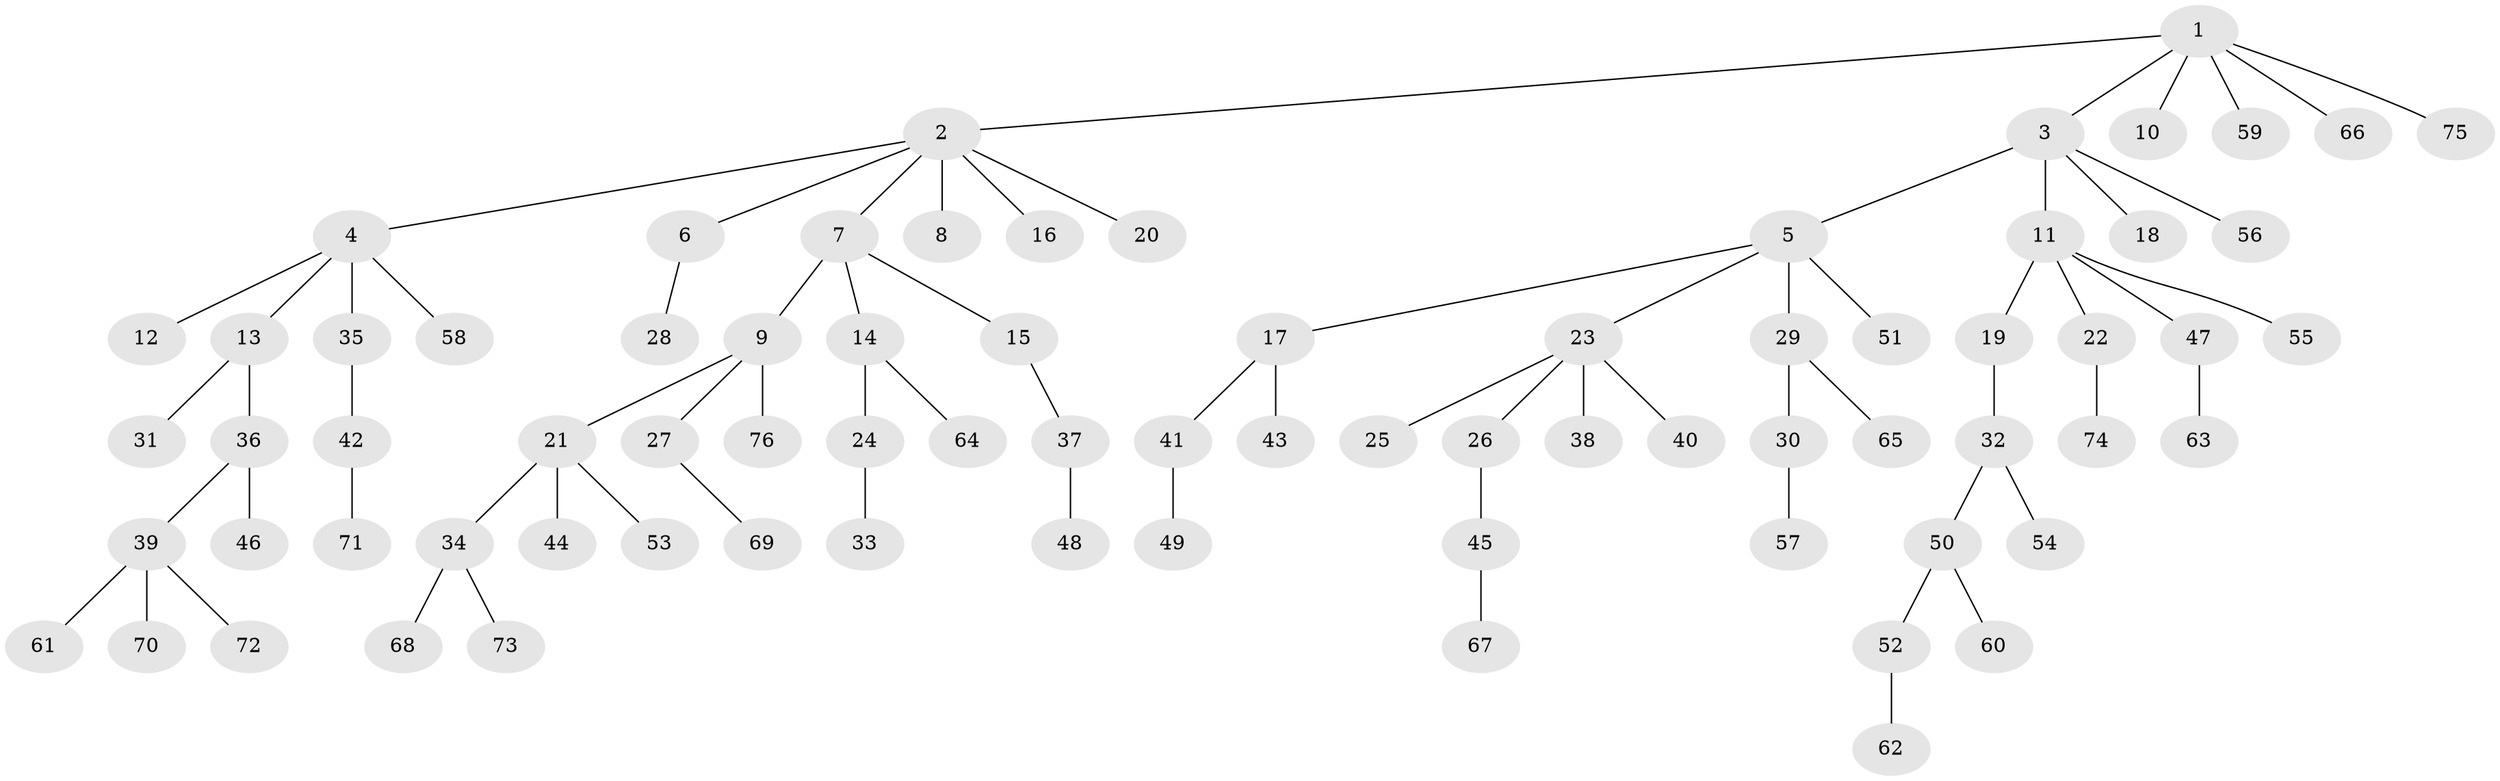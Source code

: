 // coarse degree distribution, {11: 0.022222222222222223, 5: 0.08888888888888889, 6: 0.022222222222222223, 2: 0.1111111111111111, 1: 0.6888888888888889, 4: 0.022222222222222223, 3: 0.044444444444444446}
// Generated by graph-tools (version 1.1) at 2025/19/03/04/25 18:19:04]
// undirected, 76 vertices, 75 edges
graph export_dot {
graph [start="1"]
  node [color=gray90,style=filled];
  1;
  2;
  3;
  4;
  5;
  6;
  7;
  8;
  9;
  10;
  11;
  12;
  13;
  14;
  15;
  16;
  17;
  18;
  19;
  20;
  21;
  22;
  23;
  24;
  25;
  26;
  27;
  28;
  29;
  30;
  31;
  32;
  33;
  34;
  35;
  36;
  37;
  38;
  39;
  40;
  41;
  42;
  43;
  44;
  45;
  46;
  47;
  48;
  49;
  50;
  51;
  52;
  53;
  54;
  55;
  56;
  57;
  58;
  59;
  60;
  61;
  62;
  63;
  64;
  65;
  66;
  67;
  68;
  69;
  70;
  71;
  72;
  73;
  74;
  75;
  76;
  1 -- 2;
  1 -- 3;
  1 -- 10;
  1 -- 59;
  1 -- 66;
  1 -- 75;
  2 -- 4;
  2 -- 6;
  2 -- 7;
  2 -- 8;
  2 -- 16;
  2 -- 20;
  3 -- 5;
  3 -- 11;
  3 -- 18;
  3 -- 56;
  4 -- 12;
  4 -- 13;
  4 -- 35;
  4 -- 58;
  5 -- 17;
  5 -- 23;
  5 -- 29;
  5 -- 51;
  6 -- 28;
  7 -- 9;
  7 -- 14;
  7 -- 15;
  9 -- 21;
  9 -- 27;
  9 -- 76;
  11 -- 19;
  11 -- 22;
  11 -- 47;
  11 -- 55;
  13 -- 31;
  13 -- 36;
  14 -- 24;
  14 -- 64;
  15 -- 37;
  17 -- 41;
  17 -- 43;
  19 -- 32;
  21 -- 34;
  21 -- 44;
  21 -- 53;
  22 -- 74;
  23 -- 25;
  23 -- 26;
  23 -- 38;
  23 -- 40;
  24 -- 33;
  26 -- 45;
  27 -- 69;
  29 -- 30;
  29 -- 65;
  30 -- 57;
  32 -- 50;
  32 -- 54;
  34 -- 68;
  34 -- 73;
  35 -- 42;
  36 -- 39;
  36 -- 46;
  37 -- 48;
  39 -- 61;
  39 -- 70;
  39 -- 72;
  41 -- 49;
  42 -- 71;
  45 -- 67;
  47 -- 63;
  50 -- 52;
  50 -- 60;
  52 -- 62;
}
